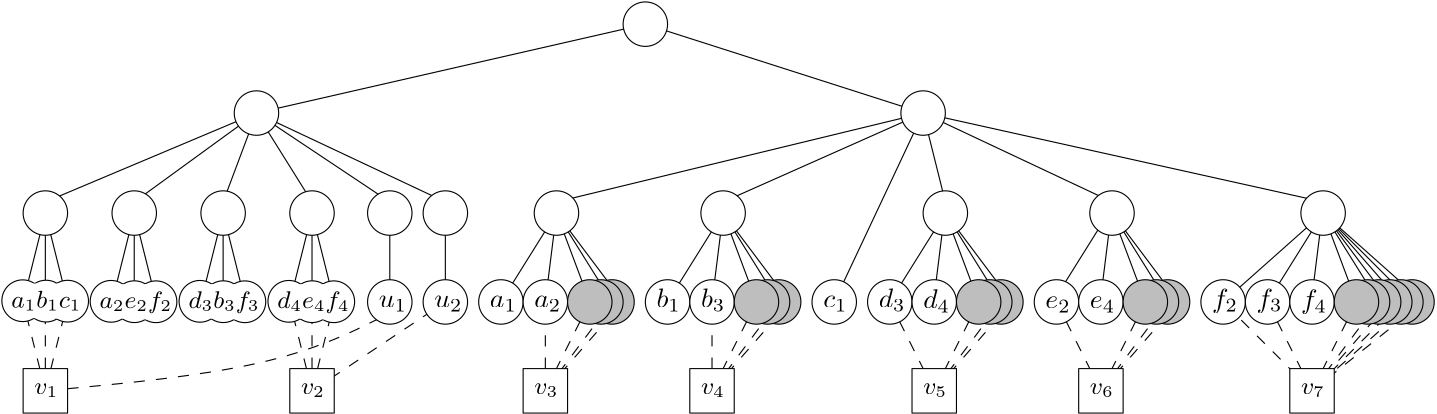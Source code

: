 <?xml version="1.0"?>
<!DOCTYPE ipe SYSTEM "ipe.dtd">
<ipe version="70005" creator="Ipe 7.1.4">
<info created="D:20190312133959" modified="D:20190312151847"/>
<ipestyle name="basic">
<symbol name="arrow/arc(spx)">
<path stroke="sym-stroke" fill="sym-stroke" pen="sym-pen">
0 0 m
-1 0.333 l
-1 -0.333 l
h
</path>
</symbol>
<symbol name="arrow/farc(spx)">
<path stroke="sym-stroke" fill="white" pen="sym-pen">
0 0 m
-1 0.333 l
-1 -0.333 l
h
</path>
</symbol>
<symbol name="mark/circle(sx)" transformations="translations">
<path fill="sym-stroke">
0.6 0 0 0.6 0 0 e
0.4 0 0 0.4 0 0 e
</path>
</symbol>
<symbol name="mark/disk(sx)" transformations="translations">
<path fill="sym-stroke">
0.6 0 0 0.6 0 0 e
</path>
</symbol>
<symbol name="mark/fdisk(sfx)" transformations="translations">
<group>
<path fill="sym-fill">
0.5 0 0 0.5 0 0 e
</path>
<path fill="sym-stroke" fillrule="eofill">
0.6 0 0 0.6 0 0 e
0.4 0 0 0.4 0 0 e
</path>
</group>
</symbol>
<symbol name="mark/box(sx)" transformations="translations">
<path fill="sym-stroke" fillrule="eofill">
-0.6 -0.6 m
0.6 -0.6 l
0.6 0.6 l
-0.6 0.6 l
h
-0.4 -0.4 m
0.4 -0.4 l
0.4 0.4 l
-0.4 0.4 l
h
</path>
</symbol>
<symbol name="mark/square(sx)" transformations="translations">
<path fill="sym-stroke">
-0.6 -0.6 m
0.6 -0.6 l
0.6 0.6 l
-0.6 0.6 l
h
</path>
</symbol>
<symbol name="mark/fsquare(sfx)" transformations="translations">
<group>
<path fill="sym-fill">
-0.5 -0.5 m
0.5 -0.5 l
0.5 0.5 l
-0.5 0.5 l
h
</path>
<path fill="sym-stroke" fillrule="eofill">
-0.6 -0.6 m
0.6 -0.6 l
0.6 0.6 l
-0.6 0.6 l
h
-0.4 -0.4 m
0.4 -0.4 l
0.4 0.4 l
-0.4 0.4 l
h
</path>
</group>
</symbol>
<symbol name="mark/cross(sx)" transformations="translations">
<group>
<path fill="sym-stroke">
-0.43 -0.57 m
0.57 0.43 l
0.43 0.57 l
-0.57 -0.43 l
h
</path>
<path fill="sym-stroke">
-0.43 0.57 m
0.57 -0.43 l
0.43 -0.57 l
-0.57 0.43 l
h
</path>
</group>
</symbol>
<symbol name="arrow/fnormal(spx)">
<path stroke="sym-stroke" fill="white" pen="sym-pen">
0 0 m
-1 0.333 l
-1 -0.333 l
h
</path>
</symbol>
<symbol name="arrow/pointed(spx)">
<path stroke="sym-stroke" fill="sym-stroke" pen="sym-pen">
0 0 m
-1 0.333 l
-0.8 0 l
-1 -0.333 l
h
</path>
</symbol>
<symbol name="arrow/fpointed(spx)">
<path stroke="sym-stroke" fill="white" pen="sym-pen">
0 0 m
-1 0.333 l
-0.8 0 l
-1 -0.333 l
h
</path>
</symbol>
<symbol name="arrow/linear(spx)">
<path stroke="sym-stroke" pen="sym-pen">
-1 0.333 m
0 0 l
-1 -0.333 l
</path>
</symbol>
<symbol name="arrow/fdouble(spx)">
<path stroke="sym-stroke" fill="white" pen="sym-pen">
0 0 m
-1 0.333 l
-1 -0.333 l
h
-1 0 m
-2 0.333 l
-2 -0.333 l
h
</path>
</symbol>
<symbol name="arrow/double(spx)">
<path stroke="sym-stroke" fill="sym-stroke" pen="sym-pen">
0 0 m
-1 0.333 l
-1 -0.333 l
h
-1 0 m
-2 0.333 l
-2 -0.333 l
h
</path>
</symbol>
<pen name="heavier" value="0.8"/>
<pen name="fat" value="1.2"/>
<pen name="ultrafat" value="2"/>
<symbolsize name="large" value="5"/>
<symbolsize name="small" value="2"/>
<symbolsize name="tiny" value="1.1"/>
<arrowsize name="large" value="10"/>
<arrowsize name="small" value="5"/>
<arrowsize name="tiny" value="3"/>
<color name="red" value="1 0 0"/>
<color name="green" value="0 1 0"/>
<color name="blue" value="0 0 1"/>
<color name="yellow" value="1 1 0"/>
<color name="orange" value="1 0.647 0"/>
<color name="gold" value="1 0.843 0"/>
<color name="purple" value="0.627 0.125 0.941"/>
<color name="gray" value="0.745"/>
<color name="brown" value="0.647 0.165 0.165"/>
<color name="navy" value="0 0 0.502"/>
<color name="pink" value="1 0.753 0.796"/>
<color name="seagreen" value="0.18 0.545 0.341"/>
<color name="turquoise" value="0.251 0.878 0.816"/>
<color name="violet" value="0.933 0.51 0.933"/>
<color name="darkblue" value="0 0 0.545"/>
<color name="darkcyan" value="0 0.545 0.545"/>
<color name="darkgray" value="0.663"/>
<color name="darkgreen" value="0 0.392 0"/>
<color name="darkmagenta" value="0.545 0 0.545"/>
<color name="darkorange" value="1 0.549 0"/>
<color name="darkred" value="0.545 0 0"/>
<color name="lightblue" value="0.678 0.847 0.902"/>
<color name="lightcyan" value="0.878 1 1"/>
<color name="lightgray" value="0.827"/>
<color name="lightgreen" value="0.565 0.933 0.565"/>
<color name="lightyellow" value="1 1 0.878"/>
<dashstyle name="dashed" value="[4] 0"/>
<dashstyle name="dotted" value="[1 3] 0"/>
<dashstyle name="dash dotted" value="[4 2 1 2] 0"/>
<dashstyle name="dash dot dotted" value="[4 2 1 2 1 2] 0"/>
<textsize name="large" value="\large"/>
<textsize name="small" value="\small"/>
<textsize name="tiny" value="\tiny"/>
<textsize name="Large" value="\Large"/>
<textsize name="LARGE" value="\LARGE"/>
<textsize name="huge" value="\huge"/>
<textsize name="Huge" value="\Huge"/>
<textsize name="footnote" value="\footnotesize"/>
<textstyle name="center" begin="\begin{center}" end="\end{center}"/>
<textstyle name="itemize" begin="\begin{itemize}" end="\end{itemize}"/>
<textstyle name="item" begin="\begin{itemize}\item{}" end="\end{itemize}"/>
<gridsize name="4 pts" value="4"/>
<gridsize name="8 pts (~3 mm)" value="8"/>
<gridsize name="16 pts (~6 mm)" value="16"/>
<gridsize name="32 pts (~12 mm)" value="32"/>
<gridsize name="10 pts (~3.5 mm)" value="10"/>
<gridsize name="20 pts (~7 mm)" value="20"/>
<gridsize name="14 pts (~5 mm)" value="14"/>
<gridsize name="28 pts (~10 mm)" value="28"/>
<gridsize name="56 pts (~20 mm)" value="56"/>
<anglesize name="90 deg" value="90"/>
<anglesize name="60 deg" value="60"/>
<anglesize name="45 deg" value="45"/>
<anglesize name="30 deg" value="30"/>
<anglesize name="22.5 deg" value="22.5"/>
<tiling name="falling" angle="-60" step="4" width="1"/>
<tiling name="rising" angle="30" step="4" width="1"/>
</ipestyle>
<page>
<layer name="alpha"/>
<view layers="alpha" active="alpha"/>
<path layer="alpha" stroke="black" dash="dashed">
148 680 m
196 712 l
</path>
<path stroke="black" dash="dashed">
52 680 m
136 688
176 708 s
</path>
<path stroke="black" dash="dashed">
544 712 m
508 680 l
</path>
<path stroke="black">
368 780 m
336 712 l
</path>
<path stroke="black" dash="dashed">
508 680 m
476 712 l
</path>
<path stroke="black" dash="dashed">
508 680 m
492 712 l
</path>
<path stroke="black" dash="dashed">
508 680 m
524 712 l
</path>
<path stroke="black" dash="dashed">
508 680 m
532 712 l
</path>
<path stroke="black" dash="dashed">
536 712 m
508 680 l
</path>
<path stroke="black" dash="dashed">
540 712 m
508 680 l
</path>
<path stroke="black" dash="dashed">
548 712 m
508 680 l
</path>
<path stroke="black" dash="dashed">
432 680 m
416 712 l
</path>
<path matrix="1 0 0 1 200 0" stroke="black" dash="dashed">
232 680 m
248 712 l
</path>
<path matrix="1 0 0 1 200 0" stroke="black" dash="dashed">
232 680 m
256 712 l
</path>
<path matrix="1 0 0 1 200 0" stroke="black" dash="dashed">
232 680 m
260 712 l
</path>
<path matrix="1 0 0 1 200 0" stroke="black" fill="white">
224 688 m
224 672 l
240 672 l
240 688 l
h
</path>
<path stroke="black" dash="dashed">
372 680 m
356 712 l
</path>
<path matrix="1 0 0 1 140 0" stroke="black" dash="dashed">
232 680 m
248 712 l
</path>
<path matrix="1 0 0 1 140 0" stroke="black" dash="dashed">
232 680 m
256 712 l
</path>
<path matrix="1 0 0 1 140 0" stroke="black" dash="dashed">
232 680 m
260 712 l
</path>
<path matrix="1 0 0 1 140 0" stroke="black" fill="white">
224 688 m
224 672 l
240 672 l
240 688 l
h
</path>
<path matrix="1 0 0 1 60 0" stroke="black" dash="dashed">
232 680 m
232 712 l
</path>
<path matrix="1 0 0 1 60 0" stroke="black" dash="dashed">
232 680 m
248 712 l
</path>
<path matrix="1 0 0 1 60 0" stroke="black" dash="dashed">
232 680 m
256 712 l
</path>
<path matrix="1 0 0 1 60 0" stroke="black" dash="dashed">
232 680 m
260 712 l
</path>
<path matrix="1 0 0 1 60 0" stroke="black" fill="white">
224 688 m
224 672 l
240 672 l
240 688 l
h
</path>
<path stroke="black" dash="dashed">
232 680 m
232 712 l
</path>
<path stroke="black" dash="dashed">
232 680 m
248 712 l
</path>
<path stroke="black" dash="dashed">
232 680 m
256 712 l
</path>
<path stroke="black" dash="dashed">
232 680 m
260 712 l
</path>
<path matrix="1 0 0 1 128 0" stroke="black" dash="dashed">
20 680 m
12 712 l
</path>
<path matrix="1 0 0 1 128 0" stroke="black" dash="dashed">
20 680 m
20 712 l
</path>
<path matrix="1 0 0 1 128 0" stroke="black" dash="dashed">
20 680 m
28 712 l
</path>
<path matrix="1 0 0 1 0 4" stroke="black">
236 744 m
368 776 l
368 776 l
</path>
<path matrix="1 0 0 1 0 4" stroke="black">
368 776 m
296 744 l
</path>
<path matrix="1 0 0 1 0 4" stroke="black">
368 776 m
376 744 l
</path>
<path matrix="1 0 0 1 0 4" stroke="black">
368 776 m
436 744 l
</path>
<path matrix="1 0 0 1 0 4" stroke="black">
368 776 m
512 744 l
</path>
<path matrix="1 0 0 1 0 4" stroke="black">
196 744 m
128 776 l
176 744 l
</path>
<path matrix="1 0 0 1 0 4" stroke="black">
148 744 m
128 776 l
116 744 l
</path>
<path matrix="1 0 0 1 0 4" stroke="black">
84 744 m
128 776 l
52 744 l
</path>
<path stroke="black">
196 744 m
196 712 l
</path>
<path stroke="black">
176 744 m
176 712 l
</path>
<path stroke="black">
512 744 m
476 712 l
</path>
<path stroke="black">
512 744 m
492 712 l
</path>
<path matrix="1 0 0 1 0 2.03466" stroke="black">
512 744 m
508 712 l
</path>
<path stroke="black">
512 744 m
524 712 l
</path>
<path stroke="black">
512 744 m
532 712 l
</path>
<path stroke="black">
512 744 m
536 712 l
</path>
<path stroke="black">
512 744 m
540 712 l
</path>
<path stroke="black">
512 744 m
548 712 l
</path>
<path stroke="black">
512 744 m
544 712 l
</path>
<path matrix="1 0 0 1 200 0" stroke="black">
236 744 m
256 712 l
256 712 l
</path>
<path matrix="1 0 0 1 200 0" stroke="black">
236 744 m
260 712 l
</path>
<path matrix="1 0 0 1 200 2.03466" stroke="black">
236 744 m
216 712 l
</path>
<path matrix="1 0 0 1 200 2.03466" stroke="black">
236 744 m
232 712 l
</path>
<path matrix="1 0 0 1 200 0" stroke="black">
236 744 m
248 712 l
248 712 l
</path>
<path matrix="1 0 0 1 200 0" stroke="black" fill="white">
8 0 0 8 236 744 e
</path>
<path matrix="1 0 0 1 140 0" stroke="black">
236 744 m
256 712 l
256 712 l
</path>
<path matrix="1 0 0 1 140 0" stroke="black">
236 744 m
260 712 l
</path>
<path matrix="1 0 0 1 140 0" stroke="black">
236 744 m
216 712 l
</path>
<path matrix="1 0 0 1 140 2.03466" stroke="black">
236 744 m
232 712 l
</path>
<path matrix="1 0 0 1 140 0" stroke="black">
236 744 m
248 712 l
248 712 l
</path>
<path matrix="1 0 0 1 140 0" stroke="black" fill="white">
8 0 0 8 236 744 e
</path>
<path matrix="1 0 0 1 60 0" stroke="black">
236 744 m
256 712 l
256 712 l
</path>
<path matrix="1 0 0 1 60 0" stroke="black">
236 744 m
260 712 l
</path>
<path matrix="1 0 0 1 60 0" stroke="black">
236 744 m
216 712 l
</path>
<path matrix="1 0 0 1 60 0" stroke="black">
236 744 m
232 712 l
</path>
<path matrix="1 0 0 1 60 0" stroke="black">
236 744 m
248 712 l
248 712 l
</path>
<path matrix="1 0 0 1 60 0" stroke="black" fill="white">
8 0 0 8 236 744 e
</path>
<path stroke="black">
236 744 m
256 712 l
256 712 l
</path>
<path stroke="black">
236 744 m
260 712 l
</path>
<path stroke="black">
236 744 m
216 712 l
</path>
<path stroke="black">
236 744 m
232 712 l
</path>
<path stroke="black">
236 744 m
248 712 l
248 712 l
</path>
<path matrix="1 0 0 1 128 0" stroke="black">
20 744 m
20 712 l
</path>
<path matrix="1 0 0 1 128 0" stroke="black">
20 744 m
28 712 l
</path>
<path matrix="1 0 0 1 128 0" stroke="black">
20 744 m
12 712 l
</path>
<path matrix="1 0 0 1 128 0" stroke="black" fill="white">
8 0 0 8 20 744 e
</path>
<path matrix="1 0 0 1 252 0" stroke="black" fill="gray">
8 0 0 8 292 712 e
</path>
<path matrix="1 0 0 1 248 0" stroke="black" fill="gray">
8 0 0 8 292 712 e
</path>
<path matrix="1 0 0 1 244 0" stroke="black" fill="gray">
8 0 0 8 292 712 e
</path>
<path matrix="1 0 0 1 -36 0" stroke="black" fill="gray">
8 0 0 8 292 712 e
</path>
<path matrix="1 0 0 1 -40 0" stroke="black" fill="gray">
8 0 0 8 292 712 e
</path>
<path matrix="1 0 0 1 23.8456 -58.1844" stroke="black" fill="1">
7.48109 -0.657404 0.657404 7.48109 115.815 770.408 e
</path>
<path matrix="1 0 0 1 32.2372 -58.3201" stroke="black" fill="1">
7.48109 -0.657404 0.657404 7.48109 115.815 770.408 e
</path>
<path matrix="1 0 0 1 40.0161 -58.3414" stroke="black" fill="1">
7.48109 -0.657404 0.657404 7.48109 115.815 770.408 e
</path>
<path matrix="1 0 0 1 84.064 -0.343703" fill="white">
55.9144 718.739 m
55.4616 706.418 l
71.1564 705.958 l
71.8778 718.789 l
h
</path>
<text matrix="1 0 0 1 23.4964 -58.2842" transformations="translations" pos="112 768" stroke="black" type="label" width="25.985" height="6.23" depth="1.74" valign="baseline" size="small">$d_4 e_4 f_4$</text>
<path matrix="1 0 0 1 -44 0" stroke="black" fill="1">
8 0 0 8 220 712 e
</path>
<path matrix="1 0 0 1 -44 0" stroke="black" fill="1">
8 0 0 8 240 712 e
</path>
<path matrix="1 0 0 1 -44 0" stroke="black" fill="1">
8 0 0 8 260 712 e
</path>
<path matrix="1 0 0 1 -44 0" stroke="black" fill="1">
8 0 0 8 276 712 e
</path>
<path matrix="1 0 0 1 -44 0" stroke="black" fill="gray">
8 0 0 8 292 712 e
</path>
<text matrix="1 0 0 1 -44 2.03466" transformations="translations" pos="216 708" stroke="black" type="label" width="10.173" height="4.294" depth="1.49" valign="baseline">$u_1$</text>
<text matrix="1 0 0 1 -44 2.03466" transformations="translations" pos="236 708" stroke="black" type="label" width="10.173" height="4.294" depth="1.49" valign="baseline">$u_2$</text>
<text matrix="1 0 0 1 -44 2.03466" transformations="translations" pos="256 708" stroke="black" type="label" width="9.736" height="4.294" depth="1.49" valign="baseline">$a_1$</text>
<text matrix="1 0 0 1 -44 2.03466" transformations="translations" pos="272 708" stroke="black" type="label" width="9.736" height="4.294" depth="1.49" valign="baseline">$a_2$</text>
<path matrix="1 0 0 1 24 0" stroke="black" fill="gray">
8 0 0 8 292 712 e
</path>
<path matrix="1 0 0 1 20 0" stroke="black" fill="gray">
8 0 0 8 292 712 e
</path>
<path matrix="1 0 0 1 16 0" stroke="black" fill="1">
8 0 0 8 260 712 e
</path>
<path matrix="1 0 0 1 16 0" stroke="black" fill="1">
8 0 0 8 276 712 e
</path>
<path matrix="1 0 0 1 16 0" stroke="black" fill="gray">
8 0 0 8 292 712 e
</path>
<text matrix="1 0 0 1 16 2.03466" transformations="translations" pos="256 708" stroke="black" type="label" width="8.745" height="6.923" depth="1.49" valign="baseline">$b_1$</text>
<text matrix="1 0 0 1 16 2.03466" transformations="translations" pos="272 708" stroke="black" type="label" width="8.745" height="6.923" depth="1.49" valign="baseline">$b_3$</text>
<path matrix="1 0 0 1 96 0" stroke="black" fill="1">
8 0 0 8 240 712 e
</path>
<text matrix="1 0 0 1 96 2.03466" transformations="translations" pos="236 708" stroke="black" type="label" width="8.781" height="4.294" depth="1.49" valign="baseline">$c_1$</text>
<path matrix="1 0 0 1 104 0" stroke="black" fill="gray">
8 0 0 8 292 712 e
</path>
<path matrix="1 0 0 1 100 0" stroke="black" fill="gray">
8 0 0 8 292 712 e
</path>
<path matrix="1 0 0 1 96 0" stroke="black" fill="1">
8 0 0 8 260 712 e
</path>
<path matrix="1 0 0 1 96 0" stroke="black" fill="1">
8 0 0 8 276 712 e
</path>
<path matrix="1 0 0 1 96 0" stroke="black" fill="gray">
8 0 0 8 292 712 e
</path>
<text matrix="1 0 0 1 96 2.03466" transformations="translations" pos="256 708" stroke="black" type="label" width="9.655" height="6.923" depth="1.49" valign="baseline">$d_3$</text>
<text matrix="1 0 0 1 96 1.71204" transformations="translations" pos="272 708" stroke="black" type="label" width="9.655" height="6.923" depth="1.49" valign="baseline">$d_4$</text>
<path matrix="1 0 0 1 164 0" stroke="black" fill="gray">
8 0 0 8 292 712 e
</path>
<path matrix="1 0 0 1 160 0" stroke="black" fill="gray">
8 0 0 8 292 712 e
</path>
<path matrix="1 0 0 1 156 0" stroke="black" fill="1">
8 0 0 8 260 712 e
</path>
<path matrix="1 0 0 1 156 0" stroke="black" fill="1">
8 0 0 8 276 712 e
</path>
<path matrix="1 0 0 1 156 0" stroke="black" fill="gray">
8 0 0 8 292 712 e
</path>
<text matrix="1 0 0 1 156 1.71204" transformations="translations" pos="256 708" stroke="black" type="label" width="9.108" height="4.294" depth="1.49" valign="baseline">$e_2$</text>
<text matrix="1 0 0 1 156 1.71204" transformations="translations" pos="272 708" stroke="black" type="label" width="9.108" height="4.294" depth="1.49" valign="baseline">$e_4$</text>
<path matrix="1 0 0 1 216 0" stroke="black" fill="1">
8 0 0 8 260 712 e
</path>
<path matrix="1 0 0 1 216 0" stroke="black" fill="1">
8 0 0 8 276 712 e
</path>
<text matrix="1 0 0 1 216 2.03466" transformations="translations" pos="256 708" stroke="black" type="label" width="9.347" height="6.926" depth="1.93" valign="baseline">$f_2$</text>
<text matrix="1 0 0 1 216 2.03466" transformations="translations" pos="272 708" stroke="black" type="label" width="9.347" height="6.926" depth="1.93" valign="baseline">$f_3$</text>
<path matrix="1 0 0 1 248 0" stroke="black" fill="1">
8 0 0 8 260 712 e
</path>
<text matrix="1 0 0 1 248 1.71204" transformations="translations" pos="256 708" stroke="black" type="label" width="9.347" height="6.926" depth="1.93" valign="baseline">$f_4$</text>
<path matrix="1 0 0 1 240 0" stroke="black" fill="gray">
8 0 0 8 292 712 e
</path>
<path matrix="1 0 0 1 236 0" stroke="black" fill="gray">
8 0 0 8 292 712 e
</path>
<path matrix="1 0 0 1 232 0" stroke="black" fill="gray">
8 0 0 8 292 712 e
</path>
<path stroke="black" fill="white">
8 0 0 8 176 744 e
</path>
<path stroke="black" fill="white">
8 0 0 8 196 744 e
</path>
<path stroke="black" fill="white">
8 0 0 8 236 744 e
</path>
<path stroke="black" fill="white">
8 0 0 8 512 744 e
</path>
<path stroke="black">
268 812 m
368 780 l
</path>
<path stroke="black">
268 812 m
128 780 l
</path>
<path matrix="1 0 0 1 0 4" stroke="black" fill="white">
8 0 0 8 368 776 e
</path>
<path matrix="1 0 0 1 24 4" stroke="black" fill="white">
8 0 0 8 244 808 e
</path>
<path matrix="1 0 0 1 0 4" stroke="black" fill="white">
8 0 0 8 128 776 e
</path>
<path stroke="black" fill="white">
140 688 m
140 672 l
156 672 l
156 688 l
h
</path>
<path stroke="black" fill="white">
224 688 m
224 672 l
240 672 l
240 688 l
h
</path>
<path matrix="1 0 0 1 32 0" stroke="black" dash="dashed">
20 680 m
12 712 l
</path>
<path matrix="1 0 0 1 32 0" stroke="black" dash="dashed">
20 680 m
20 712 l
</path>
<path matrix="1 0 0 1 32 0" stroke="black" dash="dashed">
20 680 m
28 712 l
</path>
<path matrix="1 0 0 1 64 0" stroke="black">
20 744 m
20 712 l
</path>
<path matrix="1 0 0 1 64 0" stroke="black">
20 744 m
28 712 l
</path>
<path matrix="1 0 0 1 64 0" stroke="black">
20 744 m
12 712 l
</path>
<path matrix="1 0 0 1 96 0" stroke="black">
20 744 m
20 712 l
</path>
<path matrix="1 0 0 1 96 0" stroke="black">
20 744 m
28 712 l
</path>
<path matrix="1 0 0 1 96 0" stroke="black">
20 744 m
12 712 l
</path>
<path matrix="1 0 0 1 96 0" stroke="black" fill="white">
8 0 0 8 20 744 e
</path>
<path matrix="1 0 0 1 32 0" stroke="black">
20 744 m
20 712 l
</path>
<path matrix="1 0 0 1 32 0" stroke="black">
20 744 m
28 712 l
</path>
<path matrix="1 0 0 1 32 0" stroke="black">
20 744 m
12 712 l
</path>
<path matrix="1 0 0 1 -71.959 -57.9704" stroke="black" fill="1">
7.48109 -0.657404 0.657404 7.48109 115.815 770.408 e
</path>
<path matrix="1 0 0 1 -63.5673 -58.1061" stroke="black" fill="1">
7.48109 -0.657404 0.657404 7.48109 115.815 770.408 e
</path>
<path matrix="1 0 0 1 -55.7884 -58.1274" stroke="black" fill="1">
7.48109 -0.657404 0.657404 7.48109 115.815 770.408 e
</path>
<path matrix="1 0 0 1 -11.7406 -0.129703" fill="white">
55.9144 718.739 m
55.4616 706.418 l
71.1564 705.958 l
71.8778 718.789 l
h
</path>
<text matrix="1 0 0 1 -72.308 -58.0702" transformations="translations" pos="112 768" stroke="black" type="label" width="25.274" height="6.233" depth="0.99" valign="baseline" size="small">$a_1 b_1 c_1$</text>
<path matrix="1 0 0 1 -40.1544 -58.1844" stroke="black" fill="1">
7.48109 -0.657404 0.657404 7.48109 115.815 770.408 e
</path>
<path matrix="1 0 0 1 -31.7628 -58.3201" stroke="black" fill="1">
7.48109 -0.657404 0.657404 7.48109 115.815 770.408 e
</path>
<path matrix="1 0 0 1 -23.9839 -58.3414" stroke="black" fill="1">
7.48109 -0.657404 0.657404 7.48109 115.815 770.408 e
</path>
<path matrix="1 0 0 1 20.0639 -0.343703" fill="white">
55.9144 718.739 m
55.4616 706.418 l
71.1564 705.958 l
71.8778 718.789 l
h
</path>
<text matrix="1 0 0 1 -40.5036 -58.2842" transformations="translations" pos="112 768" stroke="black" type="label" width="26.092" height="6.23" depth="1.74" valign="baseline" size="small">$a_2 e_2 f_2$</text>
<path matrix="1 0 0 1 -8.1544 -58.1844" stroke="black" fill="1">
7.48109 -0.657404 0.657404 7.48109 115.815 770.408 e
</path>
<path matrix="1 0 0 1 0.2372 -58.3201" stroke="black" fill="1">
7.48109 -0.657404 0.657404 7.48109 115.815 770.408 e
</path>
<path matrix="1 0 0 1 8.0161 -58.3414" stroke="black" fill="1">
7.48109 -0.657404 0.657404 7.48109 115.815 770.408 e
</path>
<path matrix="1 0 0 1 52.0639 -0.343703" fill="white">
55.9144 718.739 m
55.4616 706.418 l
71.1564 705.958 l
71.8778 718.789 l
h
</path>
<text matrix="1 0 0 1 -8.5036 -58.2842" transformations="translations" pos="112 768" stroke="black" type="label" width="25.65" height="6.23" depth="1.74" valign="baseline" size="small">$d_3 b_3 f_3$</text>
<path matrix="1 0 0 1 32 0" stroke="black" fill="white">
8 0 0 8 20 744 e
</path>
<path matrix="1 0 0 1 64 0" stroke="black" fill="white">
8 0 0 8 20 744 e
</path>
<path matrix="1 0 0 1 32 0" stroke="black" fill="white">
12 688 m
12 672 l
28 672 l
28 688 l
h
</path>
<path stroke="black" fill="white">
500 688 m
500 672 l
516 672 l
516 688 l
h
</path>
<text matrix="1 0 0 1 0 2.731" transformations="translations" pos="48 676" stroke="black" type="label" width="8.627" height="3.867" depth="0.99" valign="baseline" size="small">$v_1$</text>
<text matrix="1 0 0 1 96 2.731" transformations="translations" pos="48 676" stroke="black" type="label" width="8.627" height="3.867" depth="0.99" valign="baseline" size="small">$v_2$</text>
<text matrix="1 0 0 1 180 2.731" transformations="translations" pos="48 676" stroke="black" type="label" width="8.627" height="3.867" depth="0.99" valign="baseline" size="small">$v_3$</text>
<text matrix="1 0 0 1 240 2.731" transformations="translations" pos="48 676" stroke="black" type="label" width="8.627" height="3.867" depth="0.99" valign="baseline" size="small">$v_4$</text>
<text matrix="1 0 0 1 320 2.731" transformations="translations" pos="48 676" stroke="black" type="label" width="8.627" height="3.867" depth="0.99" valign="baseline" size="small">$v_5$</text>
<text matrix="1 0 0 1 380 2.731" transformations="translations" pos="48 676" stroke="black" type="label" width="8.627" height="3.867" depth="0.99" valign="baseline" size="small">$v_6$</text>
<text matrix="1 0 0 1 456 2.731" transformations="translations" pos="48 676" stroke="black" type="label" width="8.627" height="3.867" depth="0.99" valign="baseline" size="small">$v_7$</text>
</page>
</ipe>
